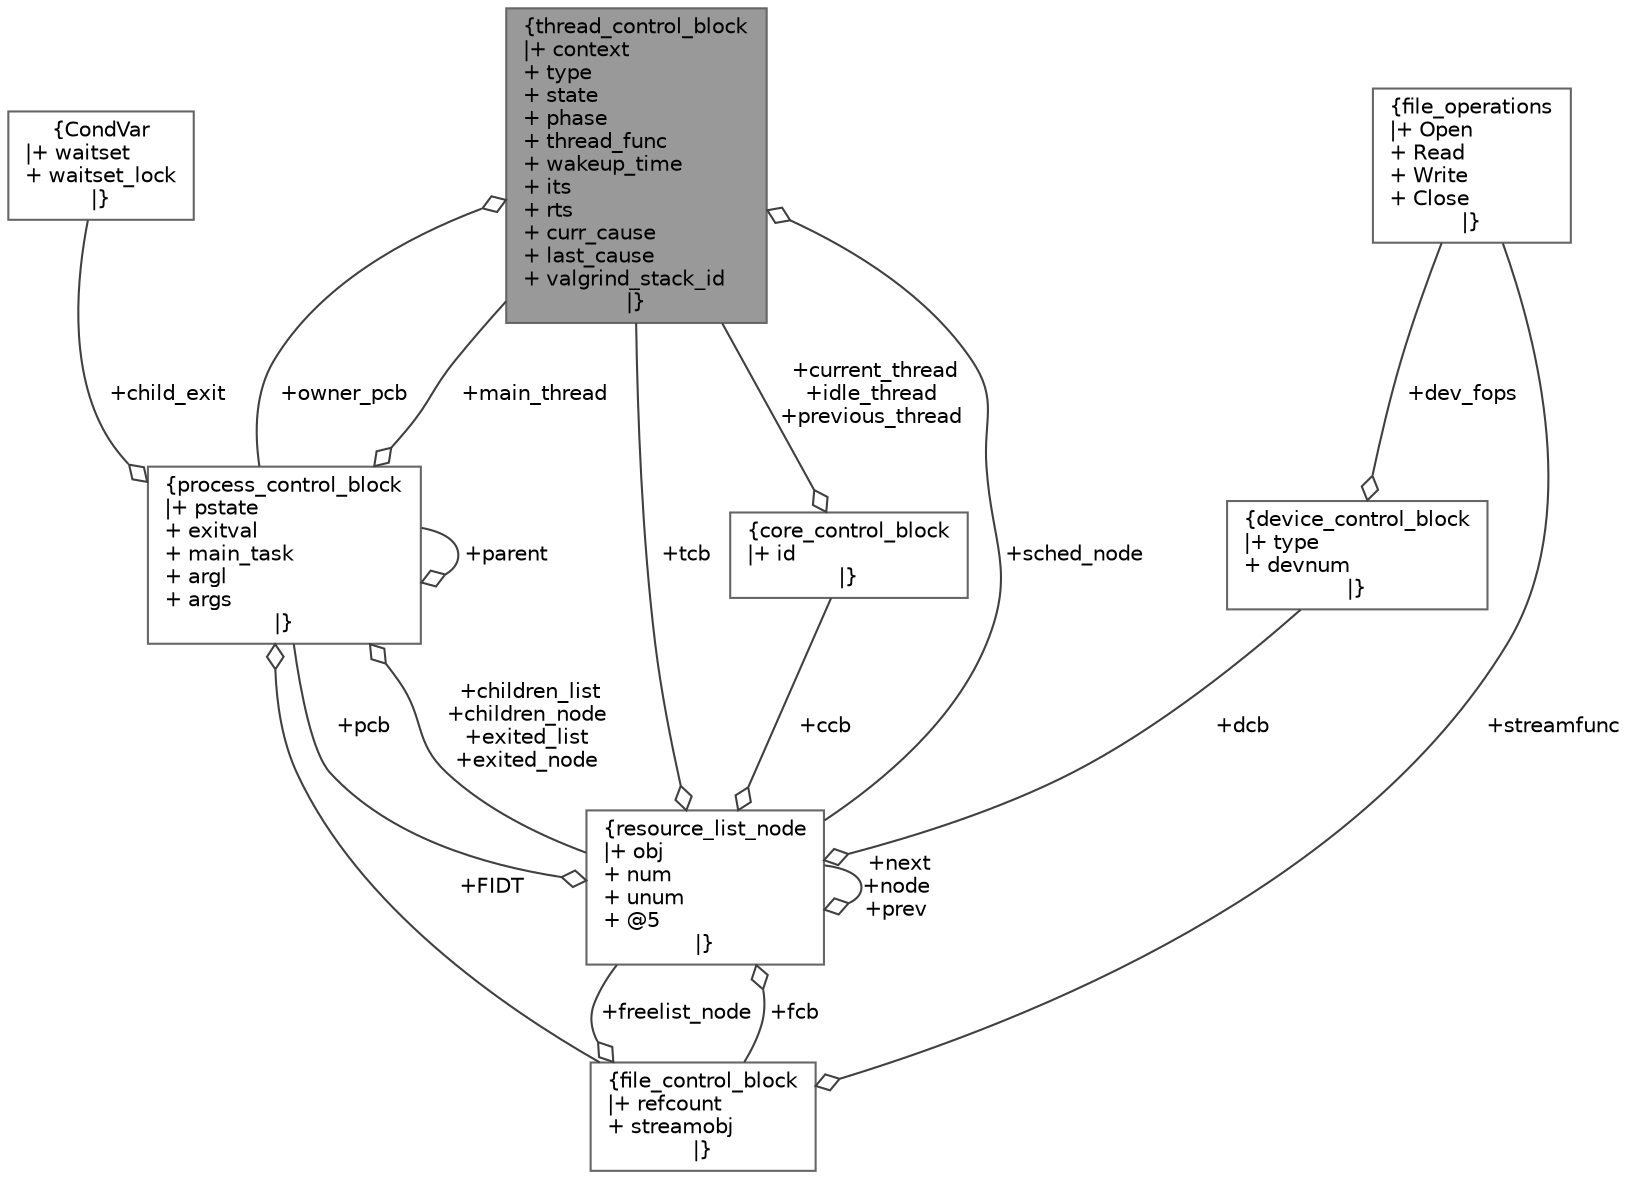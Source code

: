 digraph "thread_control_block"
{
 // LATEX_PDF_SIZE
  bgcolor="transparent";
  edge [fontname=Helvetica,fontsize=10,labelfontname=Helvetica,labelfontsize=10];
  node [fontname=Helvetica,fontsize=10,shape=box,height=0.2,width=0.4];
  Node1 [label="{thread_control_block\n|+ context\l+ type\l+ state\l+ phase\l+ thread_func\l+ wakeup_time\l+ its\l+ rts\l+ curr_cause\l+ last_cause\l+ valgrind_stack_id\l|}",height=0.2,width=0.4,color="gray40", fillcolor="grey60", style="filled", fontcolor="black",tooltip="The thread control block."];
  Node2 -> Node1 [color="grey25",style="solid",label=" +owner_pcb" ,arrowhead="odiamond"];
  Node2 [label="{process_control_block\n|+ pstate\l+ exitval\l+ main_task\l+ argl\l+ args\l|}",height=0.2,width=0.4,color="gray40", fillcolor="white", style="filled",URL="$structprocess__control__block.html",tooltip="Process Control Block."];
  Node2 -> Node2 [color="grey25",style="solid",label=" +parent" ,arrowhead="odiamond"];
  Node1 -> Node2 [color="grey25",style="solid",label=" +main_thread" ,arrowhead="odiamond"];
  Node3 -> Node2 [color="grey25",style="solid",label=" +children_list\n+children_node\n+exited_list\n+exited_node" ,arrowhead="odiamond"];
  Node3 [label="{resource_list_node\n|+ obj\l+ num\l+ unum\l+ @5\l|}",height=0.2,width=0.4,color="gray40", fillcolor="white", style="filled",URL="$structresource__list__node.html",tooltip="List node."];
  Node2 -> Node3 [color="grey25",style="solid",label=" +pcb" ,arrowhead="odiamond"];
  Node1 -> Node3 [color="grey25",style="solid",label=" +tcb" ,arrowhead="odiamond"];
  Node4 -> Node3 [color="grey25",style="solid",label=" +ccb" ,arrowhead="odiamond"];
  Node4 [label="{core_control_block\n|+ id\l|}",height=0.2,width=0.4,color="gray40", fillcolor="white", style="filled",URL="$structcore__control__block.html",tooltip="Core control block."];
  Node1 -> Node4 [color="grey25",style="solid",label=" +current_thread\n+idle_thread\n+previous_thread" ,arrowhead="odiamond"];
  Node5 -> Node3 [color="grey25",style="solid",label=" +dcb" ,arrowhead="odiamond"];
  Node5 [label="{device_control_block\n|+ type\l+ devnum\l|}",height=0.2,width=0.4,color="gray40", fillcolor="white", style="filled",URL="$structdevice__control__block.html",tooltip="Device control block."];
  Node6 -> Node5 [color="grey25",style="solid",label=" +dev_fops" ,arrowhead="odiamond"];
  Node6 [label="{file_operations\n|+ Open\l+ Read\l+ Write\l+ Close\l|}",height=0.2,width=0.4,color="gray40", fillcolor="white", style="filled",URL="$structfile__operations.html",tooltip="The device-specific file operations table."];
  Node7 -> Node3 [color="grey25",style="solid",label=" +fcb" ,arrowhead="odiamond"];
  Node7 [label="{file_control_block\n|+ refcount\l+ streamobj\l|}",height=0.2,width=0.4,color="gray40", fillcolor="white", style="filled",URL="$structfile__control__block.html",tooltip="The file control block."];
  Node6 -> Node7 [color="grey25",style="solid",label=" +streamfunc" ,arrowhead="odiamond"];
  Node3 -> Node7 [color="grey25",style="solid",label=" +freelist_node" ,arrowhead="odiamond"];
  Node3 -> Node3 [color="grey25",style="solid",label=" +next\n+node\n+prev" ,arrowhead="odiamond"];
  Node8 -> Node2 [color="grey25",style="solid",label=" +child_exit" ,arrowhead="odiamond"];
  Node8 [label="{CondVar\n|+ waitset\l+ waitset_lock\l|}",height=0.2,width=0.4,color="gray40", fillcolor="white", style="filled",URL="$structCondVar.html",tooltip="Condition variables."];
  Node7 -> Node2 [color="grey25",style="solid",label=" +FIDT" ,arrowhead="odiamond"];
  Node3 -> Node1 [color="grey25",style="solid",label=" +sched_node" ,arrowhead="odiamond"];
}
